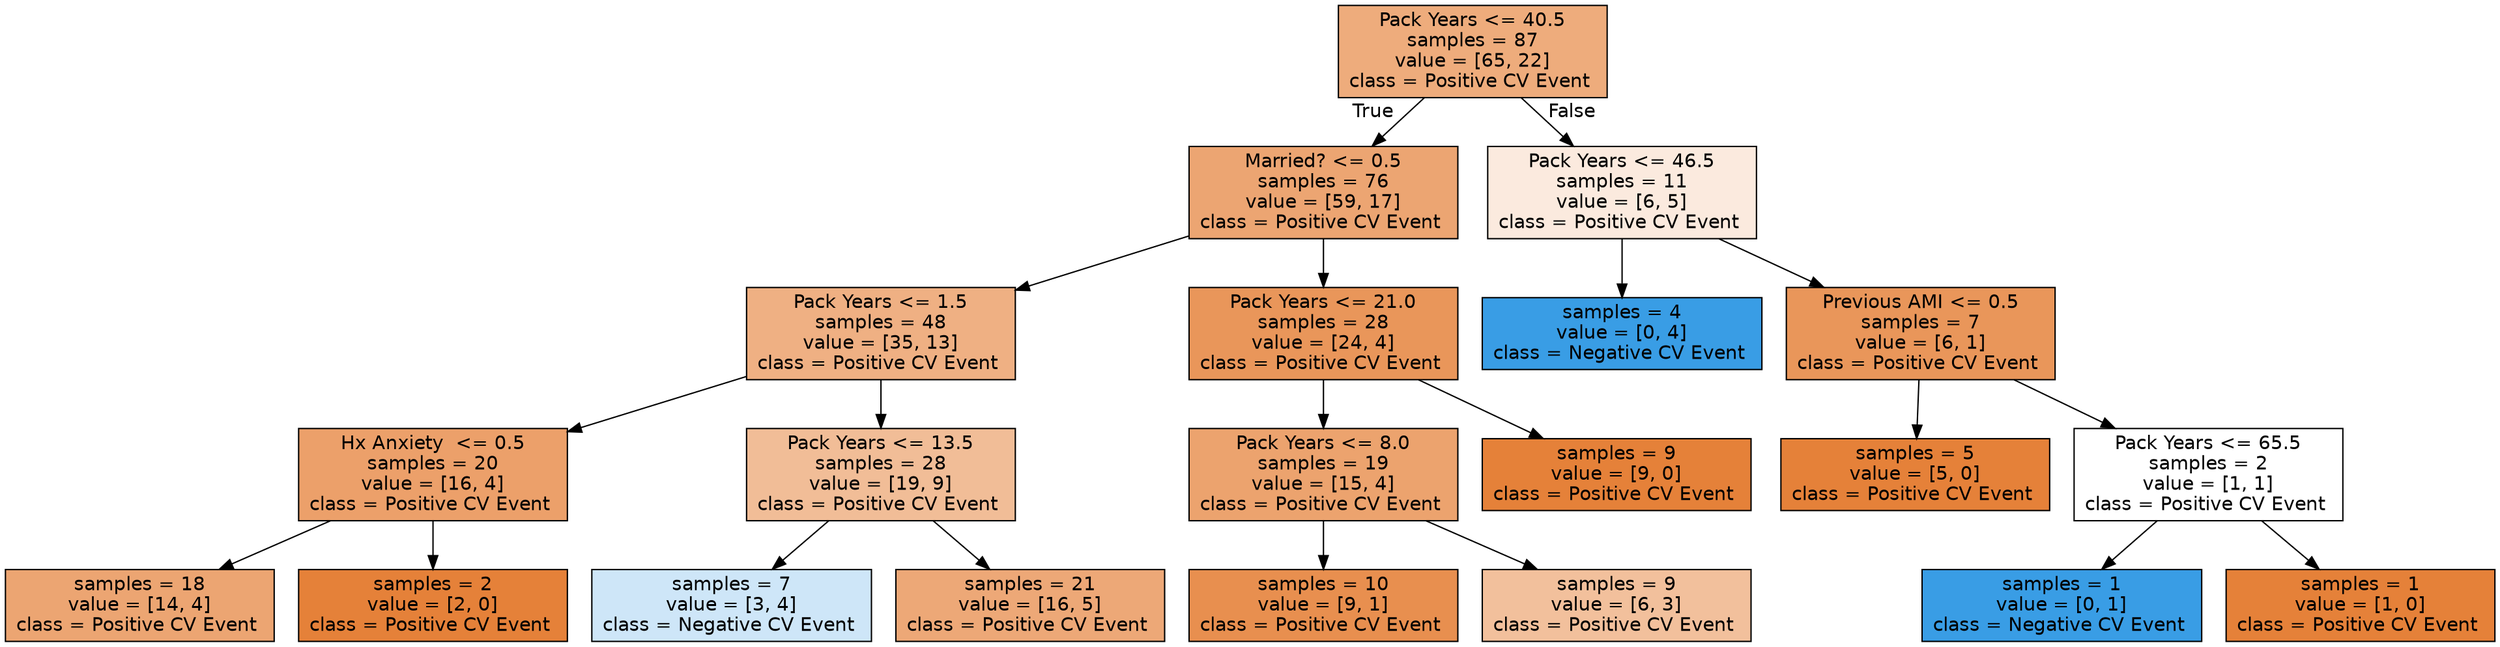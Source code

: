 digraph Tree {
node [shape=box, style="filled", color="black", fontname="helvetica"] ;
edge [fontname="helvetica"] ;
0 [label="Pack Years <= 40.5\nsamples = 87\nvalue = [65, 22]\nclass = Positive CV Event ", fillcolor="#eeac7c"] ;
1 [label="Married? <= 0.5\nsamples = 76\nvalue = [59, 17]\nclass = Positive CV Event ", fillcolor="#eca572"] ;
0 -> 1 [labeldistance=2.5, labelangle=45, headlabel="True"] ;
2 [label="Pack Years <= 1.5\nsamples = 48\nvalue = [35, 13]\nclass = Positive CV Event ", fillcolor="#efb083"] ;
1 -> 2 ;
3 [label="Hx Anxiety  <= 0.5\nsamples = 20\nvalue = [16, 4]\nclass = Positive CV Event ", fillcolor="#eca06a"] ;
2 -> 3 ;
4 [label="samples = 18\nvalue = [14, 4]\nclass = Positive CV Event ", fillcolor="#eca572"] ;
3 -> 4 ;
5 [label="samples = 2\nvalue = [2, 0]\nclass = Positive CV Event ", fillcolor="#e58139"] ;
3 -> 5 ;
6 [label="Pack Years <= 13.5\nsamples = 28\nvalue = [19, 9]\nclass = Positive CV Event ", fillcolor="#f1bd97"] ;
2 -> 6 ;
7 [label="samples = 7\nvalue = [3, 4]\nclass = Negative CV Event ", fillcolor="#cee6f8"] ;
6 -> 7 ;
8 [label="samples = 21\nvalue = [16, 5]\nclass = Positive CV Event ", fillcolor="#eda877"] ;
6 -> 8 ;
9 [label="Pack Years <= 21.0\nsamples = 28\nvalue = [24, 4]\nclass = Positive CV Event ", fillcolor="#e9965a"] ;
1 -> 9 ;
10 [label="Pack Years <= 8.0\nsamples = 19\nvalue = [15, 4]\nclass = Positive CV Event ", fillcolor="#eca36e"] ;
9 -> 10 ;
11 [label="samples = 10\nvalue = [9, 1]\nclass = Positive CV Event ", fillcolor="#e88f4f"] ;
10 -> 11 ;
12 [label="samples = 9\nvalue = [6, 3]\nclass = Positive CV Event ", fillcolor="#f2c09c"] ;
10 -> 12 ;
13 [label="samples = 9\nvalue = [9, 0]\nclass = Positive CV Event ", fillcolor="#e58139"] ;
9 -> 13 ;
14 [label="Pack Years <= 46.5\nsamples = 11\nvalue = [6, 5]\nclass = Positive CV Event ", fillcolor="#fbeade"] ;
0 -> 14 [labeldistance=2.5, labelangle=-45, headlabel="False"] ;
15 [label="samples = 4\nvalue = [0, 4]\nclass = Negative CV Event ", fillcolor="#399de5"] ;
14 -> 15 ;
16 [label="Previous AMI <= 0.5\nsamples = 7\nvalue = [6, 1]\nclass = Positive CV Event ", fillcolor="#e9965a"] ;
14 -> 16 ;
17 [label="samples = 5\nvalue = [5, 0]\nclass = Positive CV Event ", fillcolor="#e58139"] ;
16 -> 17 ;
18 [label="Pack Years <= 65.5\nsamples = 2\nvalue = [1, 1]\nclass = Positive CV Event ", fillcolor="#ffffff"] ;
16 -> 18 ;
19 [label="samples = 1\nvalue = [0, 1]\nclass = Negative CV Event ", fillcolor="#399de5"] ;
18 -> 19 ;
20 [label="samples = 1\nvalue = [1, 0]\nclass = Positive CV Event ", fillcolor="#e58139"] ;
18 -> 20 ;
}